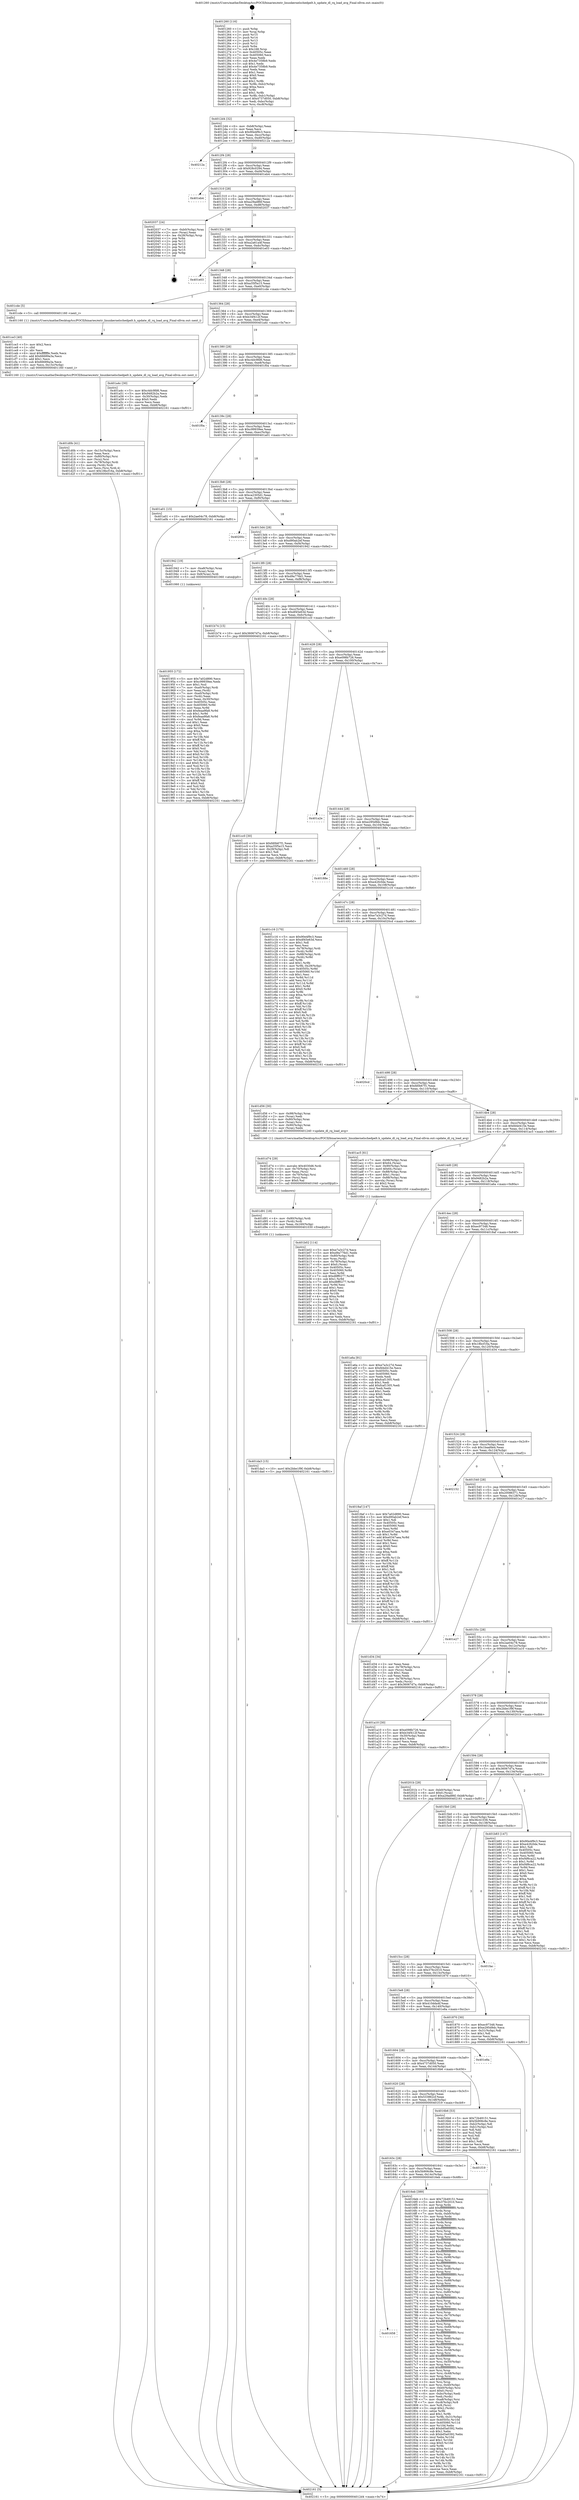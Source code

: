 digraph "0x401260" {
  label = "0x401260 (/mnt/c/Users/mathe/Desktop/tcc/POCII/binaries/extr_linuxkernelschedpelt.h_update_dl_rq_load_avg_Final-ollvm.out::main(0))"
  labelloc = "t"
  node[shape=record]

  Entry [label="",width=0.3,height=0.3,shape=circle,fillcolor=black,style=filled]
  "0x4012d4" [label="{
     0x4012d4 [32]\l
     | [instrs]\l
     &nbsp;&nbsp;0x4012d4 \<+6\>: mov -0xb8(%rbp),%eax\l
     &nbsp;&nbsp;0x4012da \<+2\>: mov %eax,%ecx\l
     &nbsp;&nbsp;0x4012dc \<+6\>: sub $0x90e4f9c3,%ecx\l
     &nbsp;&nbsp;0x4012e2 \<+6\>: mov %eax,-0xcc(%rbp)\l
     &nbsp;&nbsp;0x4012e8 \<+6\>: mov %ecx,-0xd0(%rbp)\l
     &nbsp;&nbsp;0x4012ee \<+6\>: je 000000000040212a \<main+0xeca\>\l
  }"]
  "0x40212a" [label="{
     0x40212a\l
  }", style=dashed]
  "0x4012f4" [label="{
     0x4012f4 [28]\l
     | [instrs]\l
     &nbsp;&nbsp;0x4012f4 \<+5\>: jmp 00000000004012f9 \<main+0x99\>\l
     &nbsp;&nbsp;0x4012f9 \<+6\>: mov -0xcc(%rbp),%eax\l
     &nbsp;&nbsp;0x4012ff \<+5\>: sub $0x928c0294,%eax\l
     &nbsp;&nbsp;0x401304 \<+6\>: mov %eax,-0xd4(%rbp)\l
     &nbsp;&nbsp;0x40130a \<+6\>: je 0000000000401eb4 \<main+0xc54\>\l
  }"]
  Exit [label="",width=0.3,height=0.3,shape=circle,fillcolor=black,style=filled,peripheries=2]
  "0x401eb4" [label="{
     0x401eb4\l
  }", style=dashed]
  "0x401310" [label="{
     0x401310 [28]\l
     | [instrs]\l
     &nbsp;&nbsp;0x401310 \<+5\>: jmp 0000000000401315 \<main+0xb5\>\l
     &nbsp;&nbsp;0x401315 \<+6\>: mov -0xcc(%rbp),%eax\l
     &nbsp;&nbsp;0x40131b \<+5\>: sub $0xa29ad86f,%eax\l
     &nbsp;&nbsp;0x401320 \<+6\>: mov %eax,-0xd8(%rbp)\l
     &nbsp;&nbsp;0x401326 \<+6\>: je 0000000000402037 \<main+0xdd7\>\l
  }"]
  "0x401da3" [label="{
     0x401da3 [15]\l
     | [instrs]\l
     &nbsp;&nbsp;0x401da3 \<+10\>: movl $0x2bbe1f9f,-0xb8(%rbp)\l
     &nbsp;&nbsp;0x401dad \<+5\>: jmp 0000000000402161 \<main+0xf01\>\l
  }"]
  "0x402037" [label="{
     0x402037 [24]\l
     | [instrs]\l
     &nbsp;&nbsp;0x402037 \<+7\>: mov -0xb0(%rbp),%rax\l
     &nbsp;&nbsp;0x40203e \<+2\>: mov (%rax),%eax\l
     &nbsp;&nbsp;0x402040 \<+4\>: lea -0x28(%rbp),%rsp\l
     &nbsp;&nbsp;0x402044 \<+1\>: pop %rbx\l
     &nbsp;&nbsp;0x402045 \<+2\>: pop %r12\l
     &nbsp;&nbsp;0x402047 \<+2\>: pop %r13\l
     &nbsp;&nbsp;0x402049 \<+2\>: pop %r14\l
     &nbsp;&nbsp;0x40204b \<+2\>: pop %r15\l
     &nbsp;&nbsp;0x40204d \<+1\>: pop %rbp\l
     &nbsp;&nbsp;0x40204e \<+1\>: ret\l
  }"]
  "0x40132c" [label="{
     0x40132c [28]\l
     | [instrs]\l
     &nbsp;&nbsp;0x40132c \<+5\>: jmp 0000000000401331 \<main+0xd1\>\l
     &nbsp;&nbsp;0x401331 \<+6\>: mov -0xcc(%rbp),%eax\l
     &nbsp;&nbsp;0x401337 \<+5\>: sub $0xa2a61a4f,%eax\l
     &nbsp;&nbsp;0x40133c \<+6\>: mov %eax,-0xdc(%rbp)\l
     &nbsp;&nbsp;0x401342 \<+6\>: je 0000000000401e03 \<main+0xba3\>\l
  }"]
  "0x401d91" [label="{
     0x401d91 [18]\l
     | [instrs]\l
     &nbsp;&nbsp;0x401d91 \<+4\>: mov -0x80(%rbp),%rdi\l
     &nbsp;&nbsp;0x401d95 \<+3\>: mov (%rdi),%rdi\l
     &nbsp;&nbsp;0x401d98 \<+6\>: mov %eax,-0x160(%rbp)\l
     &nbsp;&nbsp;0x401d9e \<+5\>: call 0000000000401030 \<free@plt\>\l
     | [calls]\l
     &nbsp;&nbsp;0x401030 \{1\} (unknown)\l
  }"]
  "0x401e03" [label="{
     0x401e03\l
  }", style=dashed]
  "0x401348" [label="{
     0x401348 [28]\l
     | [instrs]\l
     &nbsp;&nbsp;0x401348 \<+5\>: jmp 000000000040134d \<main+0xed\>\l
     &nbsp;&nbsp;0x40134d \<+6\>: mov -0xcc(%rbp),%eax\l
     &nbsp;&nbsp;0x401353 \<+5\>: sub $0xa35f5a15,%eax\l
     &nbsp;&nbsp;0x401358 \<+6\>: mov %eax,-0xe0(%rbp)\l
     &nbsp;&nbsp;0x40135e \<+6\>: je 0000000000401cde \<main+0xa7e\>\l
  }"]
  "0x401d74" [label="{
     0x401d74 [29]\l
     | [instrs]\l
     &nbsp;&nbsp;0x401d74 \<+10\>: movabs $0x4030d6,%rdi\l
     &nbsp;&nbsp;0x401d7e \<+4\>: mov -0x70(%rbp),%rsi\l
     &nbsp;&nbsp;0x401d82 \<+2\>: mov %eax,(%rsi)\l
     &nbsp;&nbsp;0x401d84 \<+4\>: mov -0x70(%rbp),%rsi\l
     &nbsp;&nbsp;0x401d88 \<+2\>: mov (%rsi),%esi\l
     &nbsp;&nbsp;0x401d8a \<+2\>: mov $0x0,%al\l
     &nbsp;&nbsp;0x401d8c \<+5\>: call 0000000000401040 \<printf@plt\>\l
     | [calls]\l
     &nbsp;&nbsp;0x401040 \{1\} (unknown)\l
  }"]
  "0x401cde" [label="{
     0x401cde [5]\l
     | [instrs]\l
     &nbsp;&nbsp;0x401cde \<+5\>: call 0000000000401160 \<next_i\>\l
     | [calls]\l
     &nbsp;&nbsp;0x401160 \{1\} (/mnt/c/Users/mathe/Desktop/tcc/POCII/binaries/extr_linuxkernelschedpelt.h_update_dl_rq_load_avg_Final-ollvm.out::next_i)\l
  }"]
  "0x401364" [label="{
     0x401364 [28]\l
     | [instrs]\l
     &nbsp;&nbsp;0x401364 \<+5\>: jmp 0000000000401369 \<main+0x109\>\l
     &nbsp;&nbsp;0x401369 \<+6\>: mov -0xcc(%rbp),%eax\l
     &nbsp;&nbsp;0x40136f \<+5\>: sub $0xb34f412f,%eax\l
     &nbsp;&nbsp;0x401374 \<+6\>: mov %eax,-0xe4(%rbp)\l
     &nbsp;&nbsp;0x40137a \<+6\>: je 0000000000401a4c \<main+0x7ec\>\l
  }"]
  "0x401d0b" [label="{
     0x401d0b [41]\l
     | [instrs]\l
     &nbsp;&nbsp;0x401d0b \<+6\>: mov -0x15c(%rbp),%ecx\l
     &nbsp;&nbsp;0x401d11 \<+3\>: imul %eax,%ecx\l
     &nbsp;&nbsp;0x401d14 \<+4\>: mov -0x80(%rbp),%rsi\l
     &nbsp;&nbsp;0x401d18 \<+3\>: mov (%rsi),%rsi\l
     &nbsp;&nbsp;0x401d1b \<+4\>: mov -0x78(%rbp),%rdi\l
     &nbsp;&nbsp;0x401d1f \<+3\>: movslq (%rdi),%rdi\l
     &nbsp;&nbsp;0x401d22 \<+3\>: mov %ecx,(%rsi,%rdi,4)\l
     &nbsp;&nbsp;0x401d25 \<+10\>: movl $0x18bcf16a,-0xb8(%rbp)\l
     &nbsp;&nbsp;0x401d2f \<+5\>: jmp 0000000000402161 \<main+0xf01\>\l
  }"]
  "0x401a4c" [label="{
     0x401a4c [30]\l
     | [instrs]\l
     &nbsp;&nbsp;0x401a4c \<+5\>: mov $0xc4dc9fd6,%eax\l
     &nbsp;&nbsp;0x401a51 \<+5\>: mov $0x9482b2a,%ecx\l
     &nbsp;&nbsp;0x401a56 \<+3\>: mov -0x30(%rbp),%edx\l
     &nbsp;&nbsp;0x401a59 \<+3\>: cmp $0x0,%edx\l
     &nbsp;&nbsp;0x401a5c \<+3\>: cmove %ecx,%eax\l
     &nbsp;&nbsp;0x401a5f \<+6\>: mov %eax,-0xb8(%rbp)\l
     &nbsp;&nbsp;0x401a65 \<+5\>: jmp 0000000000402161 \<main+0xf01\>\l
  }"]
  "0x401380" [label="{
     0x401380 [28]\l
     | [instrs]\l
     &nbsp;&nbsp;0x401380 \<+5\>: jmp 0000000000401385 \<main+0x125\>\l
     &nbsp;&nbsp;0x401385 \<+6\>: mov -0xcc(%rbp),%eax\l
     &nbsp;&nbsp;0x40138b \<+5\>: sub $0xc4dc9fd6,%eax\l
     &nbsp;&nbsp;0x401390 \<+6\>: mov %eax,-0xe8(%rbp)\l
     &nbsp;&nbsp;0x401396 \<+6\>: je 0000000000401f0a \<main+0xcaa\>\l
  }"]
  "0x401ce3" [label="{
     0x401ce3 [40]\l
     | [instrs]\l
     &nbsp;&nbsp;0x401ce3 \<+5\>: mov $0x2,%ecx\l
     &nbsp;&nbsp;0x401ce8 \<+1\>: cltd\l
     &nbsp;&nbsp;0x401ce9 \<+2\>: idiv %ecx\l
     &nbsp;&nbsp;0x401ceb \<+6\>: imul $0xfffffffe,%edx,%ecx\l
     &nbsp;&nbsp;0x401cf1 \<+6\>: add $0x66689a3a,%ecx\l
     &nbsp;&nbsp;0x401cf7 \<+3\>: add $0x1,%ecx\l
     &nbsp;&nbsp;0x401cfa \<+6\>: sub $0x66689a3a,%ecx\l
     &nbsp;&nbsp;0x401d00 \<+6\>: mov %ecx,-0x15c(%rbp)\l
     &nbsp;&nbsp;0x401d06 \<+5\>: call 0000000000401160 \<next_i\>\l
     | [calls]\l
     &nbsp;&nbsp;0x401160 \{1\} (/mnt/c/Users/mathe/Desktop/tcc/POCII/binaries/extr_linuxkernelschedpelt.h_update_dl_rq_load_avg_Final-ollvm.out::next_i)\l
  }"]
  "0x401f0a" [label="{
     0x401f0a\l
  }", style=dashed]
  "0x40139c" [label="{
     0x40139c [28]\l
     | [instrs]\l
     &nbsp;&nbsp;0x40139c \<+5\>: jmp 00000000004013a1 \<main+0x141\>\l
     &nbsp;&nbsp;0x4013a1 \<+6\>: mov -0xcc(%rbp),%eax\l
     &nbsp;&nbsp;0x4013a7 \<+5\>: sub $0xc99939ee,%eax\l
     &nbsp;&nbsp;0x4013ac \<+6\>: mov %eax,-0xec(%rbp)\l
     &nbsp;&nbsp;0x4013b2 \<+6\>: je 0000000000401a01 \<main+0x7a1\>\l
  }"]
  "0x401b02" [label="{
     0x401b02 [114]\l
     | [instrs]\l
     &nbsp;&nbsp;0x401b02 \<+5\>: mov $0xe7a3c27d,%ecx\l
     &nbsp;&nbsp;0x401b07 \<+5\>: mov $0xd9a776d1,%edx\l
     &nbsp;&nbsp;0x401b0c \<+4\>: mov -0x80(%rbp),%rdi\l
     &nbsp;&nbsp;0x401b10 \<+3\>: mov %rax,(%rdi)\l
     &nbsp;&nbsp;0x401b13 \<+4\>: mov -0x78(%rbp),%rax\l
     &nbsp;&nbsp;0x401b17 \<+6\>: movl $0x0,(%rax)\l
     &nbsp;&nbsp;0x401b1d \<+7\>: mov 0x40505c,%esi\l
     &nbsp;&nbsp;0x401b24 \<+8\>: mov 0x405060,%r8d\l
     &nbsp;&nbsp;0x401b2c \<+3\>: mov %esi,%r9d\l
     &nbsp;&nbsp;0x401b2f \<+7\>: sub $0xd8ff0277,%r9d\l
     &nbsp;&nbsp;0x401b36 \<+4\>: sub $0x1,%r9d\l
     &nbsp;&nbsp;0x401b3a \<+7\>: add $0xd8ff0277,%r9d\l
     &nbsp;&nbsp;0x401b41 \<+4\>: imul %r9d,%esi\l
     &nbsp;&nbsp;0x401b45 \<+3\>: and $0x1,%esi\l
     &nbsp;&nbsp;0x401b48 \<+3\>: cmp $0x0,%esi\l
     &nbsp;&nbsp;0x401b4b \<+4\>: sete %r10b\l
     &nbsp;&nbsp;0x401b4f \<+4\>: cmp $0xa,%r8d\l
     &nbsp;&nbsp;0x401b53 \<+4\>: setl %r11b\l
     &nbsp;&nbsp;0x401b57 \<+3\>: mov %r10b,%bl\l
     &nbsp;&nbsp;0x401b5a \<+3\>: and %r11b,%bl\l
     &nbsp;&nbsp;0x401b5d \<+3\>: xor %r11b,%r10b\l
     &nbsp;&nbsp;0x401b60 \<+3\>: or %r10b,%bl\l
     &nbsp;&nbsp;0x401b63 \<+3\>: test $0x1,%bl\l
     &nbsp;&nbsp;0x401b66 \<+3\>: cmovne %edx,%ecx\l
     &nbsp;&nbsp;0x401b69 \<+6\>: mov %ecx,-0xb8(%rbp)\l
     &nbsp;&nbsp;0x401b6f \<+5\>: jmp 0000000000402161 \<main+0xf01\>\l
  }"]
  "0x401a01" [label="{
     0x401a01 [15]\l
     | [instrs]\l
     &nbsp;&nbsp;0x401a01 \<+10\>: movl $0x2ae04c78,-0xb8(%rbp)\l
     &nbsp;&nbsp;0x401a0b \<+5\>: jmp 0000000000402161 \<main+0xf01\>\l
  }"]
  "0x4013b8" [label="{
     0x4013b8 [28]\l
     | [instrs]\l
     &nbsp;&nbsp;0x4013b8 \<+5\>: jmp 00000000004013bd \<main+0x15d\>\l
     &nbsp;&nbsp;0x4013bd \<+6\>: mov -0xcc(%rbp),%eax\l
     &nbsp;&nbsp;0x4013c3 \<+5\>: sub $0xca2305d1,%eax\l
     &nbsp;&nbsp;0x4013c8 \<+6\>: mov %eax,-0xf0(%rbp)\l
     &nbsp;&nbsp;0x4013ce \<+6\>: je 000000000040200c \<main+0xdac\>\l
  }"]
  "0x401955" [label="{
     0x401955 [172]\l
     | [instrs]\l
     &nbsp;&nbsp;0x401955 \<+5\>: mov $0x7a02d890,%ecx\l
     &nbsp;&nbsp;0x40195a \<+5\>: mov $0xc99939ee,%edx\l
     &nbsp;&nbsp;0x40195f \<+3\>: mov $0x1,%sil\l
     &nbsp;&nbsp;0x401962 \<+7\>: mov -0xa0(%rbp),%rdi\l
     &nbsp;&nbsp;0x401969 \<+2\>: mov %eax,(%rdi)\l
     &nbsp;&nbsp;0x40196b \<+7\>: mov -0xa0(%rbp),%rdi\l
     &nbsp;&nbsp;0x401972 \<+2\>: mov (%rdi),%eax\l
     &nbsp;&nbsp;0x401974 \<+3\>: mov %eax,-0x30(%rbp)\l
     &nbsp;&nbsp;0x401977 \<+7\>: mov 0x40505c,%eax\l
     &nbsp;&nbsp;0x40197e \<+8\>: mov 0x405060,%r8d\l
     &nbsp;&nbsp;0x401986 \<+3\>: mov %eax,%r9d\l
     &nbsp;&nbsp;0x401989 \<+7\>: add $0xfeaa9fa8,%r9d\l
     &nbsp;&nbsp;0x401990 \<+4\>: sub $0x1,%r9d\l
     &nbsp;&nbsp;0x401994 \<+7\>: sub $0xfeaa9fa8,%r9d\l
     &nbsp;&nbsp;0x40199b \<+4\>: imul %r9d,%eax\l
     &nbsp;&nbsp;0x40199f \<+3\>: and $0x1,%eax\l
     &nbsp;&nbsp;0x4019a2 \<+3\>: cmp $0x0,%eax\l
     &nbsp;&nbsp;0x4019a5 \<+4\>: sete %r10b\l
     &nbsp;&nbsp;0x4019a9 \<+4\>: cmp $0xa,%r8d\l
     &nbsp;&nbsp;0x4019ad \<+4\>: setl %r11b\l
     &nbsp;&nbsp;0x4019b1 \<+3\>: mov %r10b,%bl\l
     &nbsp;&nbsp;0x4019b4 \<+3\>: xor $0xff,%bl\l
     &nbsp;&nbsp;0x4019b7 \<+3\>: mov %r11b,%r14b\l
     &nbsp;&nbsp;0x4019ba \<+4\>: xor $0xff,%r14b\l
     &nbsp;&nbsp;0x4019be \<+4\>: xor $0x0,%sil\l
     &nbsp;&nbsp;0x4019c2 \<+3\>: mov %bl,%r15b\l
     &nbsp;&nbsp;0x4019c5 \<+4\>: and $0x0,%r15b\l
     &nbsp;&nbsp;0x4019c9 \<+3\>: and %sil,%r10b\l
     &nbsp;&nbsp;0x4019cc \<+3\>: mov %r14b,%r12b\l
     &nbsp;&nbsp;0x4019cf \<+4\>: and $0x0,%r12b\l
     &nbsp;&nbsp;0x4019d3 \<+3\>: and %sil,%r11b\l
     &nbsp;&nbsp;0x4019d6 \<+3\>: or %r10b,%r15b\l
     &nbsp;&nbsp;0x4019d9 \<+3\>: or %r11b,%r12b\l
     &nbsp;&nbsp;0x4019dc \<+3\>: xor %r12b,%r15b\l
     &nbsp;&nbsp;0x4019df \<+3\>: or %r14b,%bl\l
     &nbsp;&nbsp;0x4019e2 \<+3\>: xor $0xff,%bl\l
     &nbsp;&nbsp;0x4019e5 \<+4\>: or $0x0,%sil\l
     &nbsp;&nbsp;0x4019e9 \<+3\>: and %sil,%bl\l
     &nbsp;&nbsp;0x4019ec \<+3\>: or %bl,%r15b\l
     &nbsp;&nbsp;0x4019ef \<+4\>: test $0x1,%r15b\l
     &nbsp;&nbsp;0x4019f3 \<+3\>: cmovne %edx,%ecx\l
     &nbsp;&nbsp;0x4019f6 \<+6\>: mov %ecx,-0xb8(%rbp)\l
     &nbsp;&nbsp;0x4019fc \<+5\>: jmp 0000000000402161 \<main+0xf01\>\l
  }"]
  "0x40200c" [label="{
     0x40200c\l
  }", style=dashed]
  "0x4013d4" [label="{
     0x4013d4 [28]\l
     | [instrs]\l
     &nbsp;&nbsp;0x4013d4 \<+5\>: jmp 00000000004013d9 \<main+0x179\>\l
     &nbsp;&nbsp;0x4013d9 \<+6\>: mov -0xcc(%rbp),%eax\l
     &nbsp;&nbsp;0x4013df \<+5\>: sub $0xd90ab2ef,%eax\l
     &nbsp;&nbsp;0x4013e4 \<+6\>: mov %eax,-0xf4(%rbp)\l
     &nbsp;&nbsp;0x4013ea \<+6\>: je 0000000000401942 \<main+0x6e2\>\l
  }"]
  "0x401658" [label="{
     0x401658\l
  }", style=dashed]
  "0x401942" [label="{
     0x401942 [19]\l
     | [instrs]\l
     &nbsp;&nbsp;0x401942 \<+7\>: mov -0xa8(%rbp),%rax\l
     &nbsp;&nbsp;0x401949 \<+3\>: mov (%rax),%rax\l
     &nbsp;&nbsp;0x40194c \<+4\>: mov 0x8(%rax),%rdi\l
     &nbsp;&nbsp;0x401950 \<+5\>: call 0000000000401060 \<atoi@plt\>\l
     | [calls]\l
     &nbsp;&nbsp;0x401060 \{1\} (unknown)\l
  }"]
  "0x4013f0" [label="{
     0x4013f0 [28]\l
     | [instrs]\l
     &nbsp;&nbsp;0x4013f0 \<+5\>: jmp 00000000004013f5 \<main+0x195\>\l
     &nbsp;&nbsp;0x4013f5 \<+6\>: mov -0xcc(%rbp),%eax\l
     &nbsp;&nbsp;0x4013fb \<+5\>: sub $0xd9a776d1,%eax\l
     &nbsp;&nbsp;0x401400 \<+6\>: mov %eax,-0xf8(%rbp)\l
     &nbsp;&nbsp;0x401406 \<+6\>: je 0000000000401b74 \<main+0x914\>\l
  }"]
  "0x4016eb" [label="{
     0x4016eb [389]\l
     | [instrs]\l
     &nbsp;&nbsp;0x4016eb \<+5\>: mov $0x72b49151,%eax\l
     &nbsp;&nbsp;0x4016f0 \<+5\>: mov $0x376c2010,%ecx\l
     &nbsp;&nbsp;0x4016f5 \<+3\>: mov %rsp,%rdx\l
     &nbsp;&nbsp;0x4016f8 \<+4\>: add $0xfffffffffffffff0,%rdx\l
     &nbsp;&nbsp;0x4016fc \<+3\>: mov %rdx,%rsp\l
     &nbsp;&nbsp;0x4016ff \<+7\>: mov %rdx,-0xb0(%rbp)\l
     &nbsp;&nbsp;0x401706 \<+3\>: mov %rsp,%rdx\l
     &nbsp;&nbsp;0x401709 \<+4\>: add $0xfffffffffffffff0,%rdx\l
     &nbsp;&nbsp;0x40170d \<+3\>: mov %rdx,%rsp\l
     &nbsp;&nbsp;0x401710 \<+3\>: mov %rsp,%rsi\l
     &nbsp;&nbsp;0x401713 \<+4\>: add $0xfffffffffffffff0,%rsi\l
     &nbsp;&nbsp;0x401717 \<+3\>: mov %rsi,%rsp\l
     &nbsp;&nbsp;0x40171a \<+7\>: mov %rsi,-0xa8(%rbp)\l
     &nbsp;&nbsp;0x401721 \<+3\>: mov %rsp,%rsi\l
     &nbsp;&nbsp;0x401724 \<+4\>: add $0xfffffffffffffff0,%rsi\l
     &nbsp;&nbsp;0x401728 \<+3\>: mov %rsi,%rsp\l
     &nbsp;&nbsp;0x40172b \<+7\>: mov %rsi,-0xa0(%rbp)\l
     &nbsp;&nbsp;0x401732 \<+3\>: mov %rsp,%rsi\l
     &nbsp;&nbsp;0x401735 \<+4\>: add $0xfffffffffffffff0,%rsi\l
     &nbsp;&nbsp;0x401739 \<+3\>: mov %rsi,%rsp\l
     &nbsp;&nbsp;0x40173c \<+7\>: mov %rsi,-0x98(%rbp)\l
     &nbsp;&nbsp;0x401743 \<+3\>: mov %rsp,%rsi\l
     &nbsp;&nbsp;0x401746 \<+4\>: add $0xfffffffffffffff0,%rsi\l
     &nbsp;&nbsp;0x40174a \<+3\>: mov %rsi,%rsp\l
     &nbsp;&nbsp;0x40174d \<+7\>: mov %rsi,-0x90(%rbp)\l
     &nbsp;&nbsp;0x401754 \<+3\>: mov %rsp,%rsi\l
     &nbsp;&nbsp;0x401757 \<+4\>: add $0xfffffffffffffff0,%rsi\l
     &nbsp;&nbsp;0x40175b \<+3\>: mov %rsi,%rsp\l
     &nbsp;&nbsp;0x40175e \<+7\>: mov %rsi,-0x88(%rbp)\l
     &nbsp;&nbsp;0x401765 \<+3\>: mov %rsp,%rsi\l
     &nbsp;&nbsp;0x401768 \<+4\>: add $0xfffffffffffffff0,%rsi\l
     &nbsp;&nbsp;0x40176c \<+3\>: mov %rsi,%rsp\l
     &nbsp;&nbsp;0x40176f \<+4\>: mov %rsi,-0x80(%rbp)\l
     &nbsp;&nbsp;0x401773 \<+3\>: mov %rsp,%rsi\l
     &nbsp;&nbsp;0x401776 \<+4\>: add $0xfffffffffffffff0,%rsi\l
     &nbsp;&nbsp;0x40177a \<+3\>: mov %rsi,%rsp\l
     &nbsp;&nbsp;0x40177d \<+4\>: mov %rsi,-0x78(%rbp)\l
     &nbsp;&nbsp;0x401781 \<+3\>: mov %rsp,%rsi\l
     &nbsp;&nbsp;0x401784 \<+4\>: add $0xfffffffffffffff0,%rsi\l
     &nbsp;&nbsp;0x401788 \<+3\>: mov %rsi,%rsp\l
     &nbsp;&nbsp;0x40178b \<+4\>: mov %rsi,-0x70(%rbp)\l
     &nbsp;&nbsp;0x40178f \<+3\>: mov %rsp,%rsi\l
     &nbsp;&nbsp;0x401792 \<+4\>: add $0xfffffffffffffff0,%rsi\l
     &nbsp;&nbsp;0x401796 \<+3\>: mov %rsi,%rsp\l
     &nbsp;&nbsp;0x401799 \<+4\>: mov %rsi,-0x68(%rbp)\l
     &nbsp;&nbsp;0x40179d \<+3\>: mov %rsp,%rsi\l
     &nbsp;&nbsp;0x4017a0 \<+4\>: add $0xfffffffffffffff0,%rsi\l
     &nbsp;&nbsp;0x4017a4 \<+3\>: mov %rsi,%rsp\l
     &nbsp;&nbsp;0x4017a7 \<+4\>: mov %rsi,-0x60(%rbp)\l
     &nbsp;&nbsp;0x4017ab \<+3\>: mov %rsp,%rsi\l
     &nbsp;&nbsp;0x4017ae \<+4\>: add $0xfffffffffffffff0,%rsi\l
     &nbsp;&nbsp;0x4017b2 \<+3\>: mov %rsi,%rsp\l
     &nbsp;&nbsp;0x4017b5 \<+4\>: mov %rsi,-0x58(%rbp)\l
     &nbsp;&nbsp;0x4017b9 \<+3\>: mov %rsp,%rsi\l
     &nbsp;&nbsp;0x4017bc \<+4\>: add $0xfffffffffffffff0,%rsi\l
     &nbsp;&nbsp;0x4017c0 \<+3\>: mov %rsi,%rsp\l
     &nbsp;&nbsp;0x4017c3 \<+4\>: mov %rsi,-0x50(%rbp)\l
     &nbsp;&nbsp;0x4017c7 \<+3\>: mov %rsp,%rsi\l
     &nbsp;&nbsp;0x4017ca \<+4\>: add $0xfffffffffffffff0,%rsi\l
     &nbsp;&nbsp;0x4017ce \<+3\>: mov %rsi,%rsp\l
     &nbsp;&nbsp;0x4017d1 \<+4\>: mov %rsi,-0x48(%rbp)\l
     &nbsp;&nbsp;0x4017d5 \<+3\>: mov %rsp,%rsi\l
     &nbsp;&nbsp;0x4017d8 \<+4\>: add $0xfffffffffffffff0,%rsi\l
     &nbsp;&nbsp;0x4017dc \<+3\>: mov %rsi,%rsp\l
     &nbsp;&nbsp;0x4017df \<+4\>: mov %rsi,-0x40(%rbp)\l
     &nbsp;&nbsp;0x4017e3 \<+7\>: mov -0xb0(%rbp),%rsi\l
     &nbsp;&nbsp;0x4017ea \<+6\>: movl $0x0,(%rsi)\l
     &nbsp;&nbsp;0x4017f0 \<+6\>: mov -0xbc(%rbp),%edi\l
     &nbsp;&nbsp;0x4017f6 \<+2\>: mov %edi,(%rdx)\l
     &nbsp;&nbsp;0x4017f8 \<+7\>: mov -0xa8(%rbp),%rsi\l
     &nbsp;&nbsp;0x4017ff \<+7\>: mov -0xc8(%rbp),%r8\l
     &nbsp;&nbsp;0x401806 \<+3\>: mov %r8,(%rsi)\l
     &nbsp;&nbsp;0x401809 \<+3\>: cmpl $0x2,(%rdx)\l
     &nbsp;&nbsp;0x40180c \<+4\>: setne %r9b\l
     &nbsp;&nbsp;0x401810 \<+4\>: and $0x1,%r9b\l
     &nbsp;&nbsp;0x401814 \<+4\>: mov %r9b,-0x31(%rbp)\l
     &nbsp;&nbsp;0x401818 \<+8\>: mov 0x40505c,%r10d\l
     &nbsp;&nbsp;0x401820 \<+8\>: mov 0x405060,%r11d\l
     &nbsp;&nbsp;0x401828 \<+3\>: mov %r10d,%ebx\l
     &nbsp;&nbsp;0x40182b \<+6\>: add $0xbd5a0392,%ebx\l
     &nbsp;&nbsp;0x401831 \<+3\>: sub $0x1,%ebx\l
     &nbsp;&nbsp;0x401834 \<+6\>: sub $0xbd5a0392,%ebx\l
     &nbsp;&nbsp;0x40183a \<+4\>: imul %ebx,%r10d\l
     &nbsp;&nbsp;0x40183e \<+4\>: and $0x1,%r10d\l
     &nbsp;&nbsp;0x401842 \<+4\>: cmp $0x0,%r10d\l
     &nbsp;&nbsp;0x401846 \<+4\>: sete %r9b\l
     &nbsp;&nbsp;0x40184a \<+4\>: cmp $0xa,%r11d\l
     &nbsp;&nbsp;0x40184e \<+4\>: setl %r14b\l
     &nbsp;&nbsp;0x401852 \<+3\>: mov %r9b,%r15b\l
     &nbsp;&nbsp;0x401855 \<+3\>: and %r14b,%r15b\l
     &nbsp;&nbsp;0x401858 \<+3\>: xor %r14b,%r9b\l
     &nbsp;&nbsp;0x40185b \<+3\>: or %r9b,%r15b\l
     &nbsp;&nbsp;0x40185e \<+4\>: test $0x1,%r15b\l
     &nbsp;&nbsp;0x401862 \<+3\>: cmovne %ecx,%eax\l
     &nbsp;&nbsp;0x401865 \<+6\>: mov %eax,-0xb8(%rbp)\l
     &nbsp;&nbsp;0x40186b \<+5\>: jmp 0000000000402161 \<main+0xf01\>\l
  }"]
  "0x401b74" [label="{
     0x401b74 [15]\l
     | [instrs]\l
     &nbsp;&nbsp;0x401b74 \<+10\>: movl $0x36067d7a,-0xb8(%rbp)\l
     &nbsp;&nbsp;0x401b7e \<+5\>: jmp 0000000000402161 \<main+0xf01\>\l
  }"]
  "0x40140c" [label="{
     0x40140c [28]\l
     | [instrs]\l
     &nbsp;&nbsp;0x40140c \<+5\>: jmp 0000000000401411 \<main+0x1b1\>\l
     &nbsp;&nbsp;0x401411 \<+6\>: mov -0xcc(%rbp),%eax\l
     &nbsp;&nbsp;0x401417 \<+5\>: sub $0xdf45e63d,%eax\l
     &nbsp;&nbsp;0x40141c \<+6\>: mov %eax,-0xfc(%rbp)\l
     &nbsp;&nbsp;0x401422 \<+6\>: je 0000000000401cc0 \<main+0xa60\>\l
  }"]
  "0x40163c" [label="{
     0x40163c [28]\l
     | [instrs]\l
     &nbsp;&nbsp;0x40163c \<+5\>: jmp 0000000000401641 \<main+0x3e1\>\l
     &nbsp;&nbsp;0x401641 \<+6\>: mov -0xcc(%rbp),%eax\l
     &nbsp;&nbsp;0x401647 \<+5\>: sub $0x5b906c8e,%eax\l
     &nbsp;&nbsp;0x40164c \<+6\>: mov %eax,-0x14c(%rbp)\l
     &nbsp;&nbsp;0x401652 \<+6\>: je 00000000004016eb \<main+0x48b\>\l
  }"]
  "0x401cc0" [label="{
     0x401cc0 [30]\l
     | [instrs]\l
     &nbsp;&nbsp;0x401cc0 \<+5\>: mov $0xfd0b67f1,%eax\l
     &nbsp;&nbsp;0x401cc5 \<+5\>: mov $0xa35f5a15,%ecx\l
     &nbsp;&nbsp;0x401cca \<+3\>: mov -0x29(%rbp),%dl\l
     &nbsp;&nbsp;0x401ccd \<+3\>: test $0x1,%dl\l
     &nbsp;&nbsp;0x401cd0 \<+3\>: cmovne %ecx,%eax\l
     &nbsp;&nbsp;0x401cd3 \<+6\>: mov %eax,-0xb8(%rbp)\l
     &nbsp;&nbsp;0x401cd9 \<+5\>: jmp 0000000000402161 \<main+0xf01\>\l
  }"]
  "0x401428" [label="{
     0x401428 [28]\l
     | [instrs]\l
     &nbsp;&nbsp;0x401428 \<+5\>: jmp 000000000040142d \<main+0x1cd\>\l
     &nbsp;&nbsp;0x40142d \<+6\>: mov -0xcc(%rbp),%eax\l
     &nbsp;&nbsp;0x401433 \<+5\>: sub $0xe098b726,%eax\l
     &nbsp;&nbsp;0x401438 \<+6\>: mov %eax,-0x100(%rbp)\l
     &nbsp;&nbsp;0x40143e \<+6\>: je 0000000000401a2e \<main+0x7ce\>\l
  }"]
  "0x401f19" [label="{
     0x401f19\l
  }", style=dashed]
  "0x401a2e" [label="{
     0x401a2e\l
  }", style=dashed]
  "0x401444" [label="{
     0x401444 [28]\l
     | [instrs]\l
     &nbsp;&nbsp;0x401444 \<+5\>: jmp 0000000000401449 \<main+0x1e9\>\l
     &nbsp;&nbsp;0x401449 \<+6\>: mov -0xcc(%rbp),%eax\l
     &nbsp;&nbsp;0x40144f \<+5\>: sub $0xe295d9dc,%eax\l
     &nbsp;&nbsp;0x401454 \<+6\>: mov %eax,-0x104(%rbp)\l
     &nbsp;&nbsp;0x40145a \<+6\>: je 000000000040188e \<main+0x62e\>\l
  }"]
  "0x401260" [label="{
     0x401260 [116]\l
     | [instrs]\l
     &nbsp;&nbsp;0x401260 \<+1\>: push %rbp\l
     &nbsp;&nbsp;0x401261 \<+3\>: mov %rsp,%rbp\l
     &nbsp;&nbsp;0x401264 \<+2\>: push %r15\l
     &nbsp;&nbsp;0x401266 \<+2\>: push %r14\l
     &nbsp;&nbsp;0x401268 \<+2\>: push %r13\l
     &nbsp;&nbsp;0x40126a \<+2\>: push %r12\l
     &nbsp;&nbsp;0x40126c \<+1\>: push %rbx\l
     &nbsp;&nbsp;0x40126d \<+7\>: sub $0x168,%rsp\l
     &nbsp;&nbsp;0x401274 \<+7\>: mov 0x40505c,%eax\l
     &nbsp;&nbsp;0x40127b \<+7\>: mov 0x405060,%ecx\l
     &nbsp;&nbsp;0x401282 \<+2\>: mov %eax,%edx\l
     &nbsp;&nbsp;0x401284 \<+6\>: sub $0x4e7358b9,%edx\l
     &nbsp;&nbsp;0x40128a \<+3\>: sub $0x1,%edx\l
     &nbsp;&nbsp;0x40128d \<+6\>: add $0x4e7358b9,%edx\l
     &nbsp;&nbsp;0x401293 \<+3\>: imul %edx,%eax\l
     &nbsp;&nbsp;0x401296 \<+3\>: and $0x1,%eax\l
     &nbsp;&nbsp;0x401299 \<+3\>: cmp $0x0,%eax\l
     &nbsp;&nbsp;0x40129c \<+4\>: sete %r8b\l
     &nbsp;&nbsp;0x4012a0 \<+4\>: and $0x1,%r8b\l
     &nbsp;&nbsp;0x4012a4 \<+7\>: mov %r8b,-0xb2(%rbp)\l
     &nbsp;&nbsp;0x4012ab \<+3\>: cmp $0xa,%ecx\l
     &nbsp;&nbsp;0x4012ae \<+4\>: setl %r8b\l
     &nbsp;&nbsp;0x4012b2 \<+4\>: and $0x1,%r8b\l
     &nbsp;&nbsp;0x4012b6 \<+7\>: mov %r8b,-0xb1(%rbp)\l
     &nbsp;&nbsp;0x4012bd \<+10\>: movl $0x4737d050,-0xb8(%rbp)\l
     &nbsp;&nbsp;0x4012c7 \<+6\>: mov %edi,-0xbc(%rbp)\l
     &nbsp;&nbsp;0x4012cd \<+7\>: mov %rsi,-0xc8(%rbp)\l
  }"]
  "0x40188e" [label="{
     0x40188e\l
  }", style=dashed]
  "0x401460" [label="{
     0x401460 [28]\l
     | [instrs]\l
     &nbsp;&nbsp;0x401460 \<+5\>: jmp 0000000000401465 \<main+0x205\>\l
     &nbsp;&nbsp;0x401465 \<+6\>: mov -0xcc(%rbp),%eax\l
     &nbsp;&nbsp;0x40146b \<+5\>: sub $0xe42fc0de,%eax\l
     &nbsp;&nbsp;0x401470 \<+6\>: mov %eax,-0x108(%rbp)\l
     &nbsp;&nbsp;0x401476 \<+6\>: je 0000000000401c16 \<main+0x9b6\>\l
  }"]
  "0x402161" [label="{
     0x402161 [5]\l
     | [instrs]\l
     &nbsp;&nbsp;0x402161 \<+5\>: jmp 00000000004012d4 \<main+0x74\>\l
  }"]
  "0x401c16" [label="{
     0x401c16 [170]\l
     | [instrs]\l
     &nbsp;&nbsp;0x401c16 \<+5\>: mov $0x90e4f9c3,%eax\l
     &nbsp;&nbsp;0x401c1b \<+5\>: mov $0xdf45e63d,%ecx\l
     &nbsp;&nbsp;0x401c20 \<+2\>: mov $0x1,%dl\l
     &nbsp;&nbsp;0x401c22 \<+2\>: xor %esi,%esi\l
     &nbsp;&nbsp;0x401c24 \<+4\>: mov -0x78(%rbp),%rdi\l
     &nbsp;&nbsp;0x401c28 \<+3\>: mov (%rdi),%r8d\l
     &nbsp;&nbsp;0x401c2b \<+7\>: mov -0x88(%rbp),%rdi\l
     &nbsp;&nbsp;0x401c32 \<+3\>: cmp (%rdi),%r8d\l
     &nbsp;&nbsp;0x401c35 \<+4\>: setl %r9b\l
     &nbsp;&nbsp;0x401c39 \<+4\>: and $0x1,%r9b\l
     &nbsp;&nbsp;0x401c3d \<+4\>: mov %r9b,-0x29(%rbp)\l
     &nbsp;&nbsp;0x401c41 \<+8\>: mov 0x40505c,%r8d\l
     &nbsp;&nbsp;0x401c49 \<+8\>: mov 0x405060,%r10d\l
     &nbsp;&nbsp;0x401c51 \<+3\>: sub $0x1,%esi\l
     &nbsp;&nbsp;0x401c54 \<+3\>: mov %r8d,%r11d\l
     &nbsp;&nbsp;0x401c57 \<+3\>: add %esi,%r11d\l
     &nbsp;&nbsp;0x401c5a \<+4\>: imul %r11d,%r8d\l
     &nbsp;&nbsp;0x401c5e \<+4\>: and $0x1,%r8d\l
     &nbsp;&nbsp;0x401c62 \<+4\>: cmp $0x0,%r8d\l
     &nbsp;&nbsp;0x401c66 \<+4\>: sete %r9b\l
     &nbsp;&nbsp;0x401c6a \<+4\>: cmp $0xa,%r10d\l
     &nbsp;&nbsp;0x401c6e \<+3\>: setl %bl\l
     &nbsp;&nbsp;0x401c71 \<+3\>: mov %r9b,%r14b\l
     &nbsp;&nbsp;0x401c74 \<+4\>: xor $0xff,%r14b\l
     &nbsp;&nbsp;0x401c78 \<+3\>: mov %bl,%r15b\l
     &nbsp;&nbsp;0x401c7b \<+4\>: xor $0xff,%r15b\l
     &nbsp;&nbsp;0x401c7f \<+3\>: xor $0x0,%dl\l
     &nbsp;&nbsp;0x401c82 \<+3\>: mov %r14b,%r12b\l
     &nbsp;&nbsp;0x401c85 \<+4\>: and $0x0,%r12b\l
     &nbsp;&nbsp;0x401c89 \<+3\>: and %dl,%r9b\l
     &nbsp;&nbsp;0x401c8c \<+3\>: mov %r15b,%r13b\l
     &nbsp;&nbsp;0x401c8f \<+4\>: and $0x0,%r13b\l
     &nbsp;&nbsp;0x401c93 \<+2\>: and %dl,%bl\l
     &nbsp;&nbsp;0x401c95 \<+3\>: or %r9b,%r12b\l
     &nbsp;&nbsp;0x401c98 \<+3\>: or %bl,%r13b\l
     &nbsp;&nbsp;0x401c9b \<+3\>: xor %r13b,%r12b\l
     &nbsp;&nbsp;0x401c9e \<+3\>: or %r15b,%r14b\l
     &nbsp;&nbsp;0x401ca1 \<+4\>: xor $0xff,%r14b\l
     &nbsp;&nbsp;0x401ca5 \<+3\>: or $0x0,%dl\l
     &nbsp;&nbsp;0x401ca8 \<+3\>: and %dl,%r14b\l
     &nbsp;&nbsp;0x401cab \<+3\>: or %r14b,%r12b\l
     &nbsp;&nbsp;0x401cae \<+4\>: test $0x1,%r12b\l
     &nbsp;&nbsp;0x401cb2 \<+3\>: cmovne %ecx,%eax\l
     &nbsp;&nbsp;0x401cb5 \<+6\>: mov %eax,-0xb8(%rbp)\l
     &nbsp;&nbsp;0x401cbb \<+5\>: jmp 0000000000402161 \<main+0xf01\>\l
  }"]
  "0x40147c" [label="{
     0x40147c [28]\l
     | [instrs]\l
     &nbsp;&nbsp;0x40147c \<+5\>: jmp 0000000000401481 \<main+0x221\>\l
     &nbsp;&nbsp;0x401481 \<+6\>: mov -0xcc(%rbp),%eax\l
     &nbsp;&nbsp;0x401487 \<+5\>: sub $0xe7a3c27d,%eax\l
     &nbsp;&nbsp;0x40148c \<+6\>: mov %eax,-0x10c(%rbp)\l
     &nbsp;&nbsp;0x401492 \<+6\>: je 00000000004020cd \<main+0xe6d\>\l
  }"]
  "0x401620" [label="{
     0x401620 [28]\l
     | [instrs]\l
     &nbsp;&nbsp;0x401620 \<+5\>: jmp 0000000000401625 \<main+0x3c5\>\l
     &nbsp;&nbsp;0x401625 \<+6\>: mov -0xcc(%rbp),%eax\l
     &nbsp;&nbsp;0x40162b \<+5\>: sub $0x533862cf,%eax\l
     &nbsp;&nbsp;0x401630 \<+6\>: mov %eax,-0x148(%rbp)\l
     &nbsp;&nbsp;0x401636 \<+6\>: je 0000000000401f19 \<main+0xcb9\>\l
  }"]
  "0x4020cd" [label="{
     0x4020cd\l
  }", style=dashed]
  "0x401498" [label="{
     0x401498 [28]\l
     | [instrs]\l
     &nbsp;&nbsp;0x401498 \<+5\>: jmp 000000000040149d \<main+0x23d\>\l
     &nbsp;&nbsp;0x40149d \<+6\>: mov -0xcc(%rbp),%eax\l
     &nbsp;&nbsp;0x4014a3 \<+5\>: sub $0xfd0b67f1,%eax\l
     &nbsp;&nbsp;0x4014a8 \<+6\>: mov %eax,-0x110(%rbp)\l
     &nbsp;&nbsp;0x4014ae \<+6\>: je 0000000000401d56 \<main+0xaf6\>\l
  }"]
  "0x4016b6" [label="{
     0x4016b6 [53]\l
     | [instrs]\l
     &nbsp;&nbsp;0x4016b6 \<+5\>: mov $0x72b49151,%eax\l
     &nbsp;&nbsp;0x4016bb \<+5\>: mov $0x5b906c8e,%ecx\l
     &nbsp;&nbsp;0x4016c0 \<+6\>: mov -0xb2(%rbp),%dl\l
     &nbsp;&nbsp;0x4016c6 \<+7\>: mov -0xb1(%rbp),%sil\l
     &nbsp;&nbsp;0x4016cd \<+3\>: mov %dl,%dil\l
     &nbsp;&nbsp;0x4016d0 \<+3\>: and %sil,%dil\l
     &nbsp;&nbsp;0x4016d3 \<+3\>: xor %sil,%dl\l
     &nbsp;&nbsp;0x4016d6 \<+3\>: or %dl,%dil\l
     &nbsp;&nbsp;0x4016d9 \<+4\>: test $0x1,%dil\l
     &nbsp;&nbsp;0x4016dd \<+3\>: cmovne %ecx,%eax\l
     &nbsp;&nbsp;0x4016e0 \<+6\>: mov %eax,-0xb8(%rbp)\l
     &nbsp;&nbsp;0x4016e6 \<+5\>: jmp 0000000000402161 \<main+0xf01\>\l
  }"]
  "0x401d56" [label="{
     0x401d56 [30]\l
     | [instrs]\l
     &nbsp;&nbsp;0x401d56 \<+7\>: mov -0x98(%rbp),%rax\l
     &nbsp;&nbsp;0x401d5d \<+2\>: mov (%rax),%edi\l
     &nbsp;&nbsp;0x401d5f \<+4\>: mov -0x80(%rbp),%rax\l
     &nbsp;&nbsp;0x401d63 \<+3\>: mov (%rax),%rsi\l
     &nbsp;&nbsp;0x401d66 \<+7\>: mov -0x90(%rbp),%rax\l
     &nbsp;&nbsp;0x401d6d \<+2\>: mov (%rax),%edx\l
     &nbsp;&nbsp;0x401d6f \<+5\>: call 0000000000401240 \<update_dl_rq_load_avg\>\l
     | [calls]\l
     &nbsp;&nbsp;0x401240 \{1\} (/mnt/c/Users/mathe/Desktop/tcc/POCII/binaries/extr_linuxkernelschedpelt.h_update_dl_rq_load_avg_Final-ollvm.out::update_dl_rq_load_avg)\l
  }"]
  "0x4014b4" [label="{
     0x4014b4 [28]\l
     | [instrs]\l
     &nbsp;&nbsp;0x4014b4 \<+5\>: jmp 00000000004014b9 \<main+0x259\>\l
     &nbsp;&nbsp;0x4014b9 \<+6\>: mov -0xcc(%rbp),%eax\l
     &nbsp;&nbsp;0x4014bf \<+5\>: sub $0xfd4d415e,%eax\l
     &nbsp;&nbsp;0x4014c4 \<+6\>: mov %eax,-0x114(%rbp)\l
     &nbsp;&nbsp;0x4014ca \<+6\>: je 0000000000401ac5 \<main+0x865\>\l
  }"]
  "0x401604" [label="{
     0x401604 [28]\l
     | [instrs]\l
     &nbsp;&nbsp;0x401604 \<+5\>: jmp 0000000000401609 \<main+0x3a9\>\l
     &nbsp;&nbsp;0x401609 \<+6\>: mov -0xcc(%rbp),%eax\l
     &nbsp;&nbsp;0x40160f \<+5\>: sub $0x4737d050,%eax\l
     &nbsp;&nbsp;0x401614 \<+6\>: mov %eax,-0x144(%rbp)\l
     &nbsp;&nbsp;0x40161a \<+6\>: je 00000000004016b6 \<main+0x456\>\l
  }"]
  "0x401ac5" [label="{
     0x401ac5 [61]\l
     | [instrs]\l
     &nbsp;&nbsp;0x401ac5 \<+7\>: mov -0x98(%rbp),%rax\l
     &nbsp;&nbsp;0x401acc \<+6\>: movl $0x64,(%rax)\l
     &nbsp;&nbsp;0x401ad2 \<+7\>: mov -0x90(%rbp),%rax\l
     &nbsp;&nbsp;0x401ad9 \<+6\>: movl $0x64,(%rax)\l
     &nbsp;&nbsp;0x401adf \<+7\>: mov -0x88(%rbp),%rax\l
     &nbsp;&nbsp;0x401ae6 \<+6\>: movl $0x1,(%rax)\l
     &nbsp;&nbsp;0x401aec \<+7\>: mov -0x88(%rbp),%rax\l
     &nbsp;&nbsp;0x401af3 \<+3\>: movslq (%rax),%rax\l
     &nbsp;&nbsp;0x401af6 \<+4\>: shl $0x2,%rax\l
     &nbsp;&nbsp;0x401afa \<+3\>: mov %rax,%rdi\l
     &nbsp;&nbsp;0x401afd \<+5\>: call 0000000000401050 \<malloc@plt\>\l
     | [calls]\l
     &nbsp;&nbsp;0x401050 \{1\} (unknown)\l
  }"]
  "0x4014d0" [label="{
     0x4014d0 [28]\l
     | [instrs]\l
     &nbsp;&nbsp;0x4014d0 \<+5\>: jmp 00000000004014d5 \<main+0x275\>\l
     &nbsp;&nbsp;0x4014d5 \<+6\>: mov -0xcc(%rbp),%eax\l
     &nbsp;&nbsp;0x4014db \<+5\>: sub $0x9482b2a,%eax\l
     &nbsp;&nbsp;0x4014e0 \<+6\>: mov %eax,-0x118(%rbp)\l
     &nbsp;&nbsp;0x4014e6 \<+6\>: je 0000000000401a6a \<main+0x80a\>\l
  }"]
  "0x401e8a" [label="{
     0x401e8a\l
  }", style=dashed]
  "0x401a6a" [label="{
     0x401a6a [91]\l
     | [instrs]\l
     &nbsp;&nbsp;0x401a6a \<+5\>: mov $0xe7a3c27d,%eax\l
     &nbsp;&nbsp;0x401a6f \<+5\>: mov $0xfd4d415e,%ecx\l
     &nbsp;&nbsp;0x401a74 \<+7\>: mov 0x40505c,%edx\l
     &nbsp;&nbsp;0x401a7b \<+7\>: mov 0x405060,%esi\l
     &nbsp;&nbsp;0x401a82 \<+2\>: mov %edx,%edi\l
     &nbsp;&nbsp;0x401a84 \<+6\>: sub $0xfcaf1305,%edi\l
     &nbsp;&nbsp;0x401a8a \<+3\>: sub $0x1,%edi\l
     &nbsp;&nbsp;0x401a8d \<+6\>: add $0xfcaf1305,%edi\l
     &nbsp;&nbsp;0x401a93 \<+3\>: imul %edi,%edx\l
     &nbsp;&nbsp;0x401a96 \<+3\>: and $0x1,%edx\l
     &nbsp;&nbsp;0x401a99 \<+3\>: cmp $0x0,%edx\l
     &nbsp;&nbsp;0x401a9c \<+4\>: sete %r8b\l
     &nbsp;&nbsp;0x401aa0 \<+3\>: cmp $0xa,%esi\l
     &nbsp;&nbsp;0x401aa3 \<+4\>: setl %r9b\l
     &nbsp;&nbsp;0x401aa7 \<+3\>: mov %r8b,%r10b\l
     &nbsp;&nbsp;0x401aaa \<+3\>: and %r9b,%r10b\l
     &nbsp;&nbsp;0x401aad \<+3\>: xor %r9b,%r8b\l
     &nbsp;&nbsp;0x401ab0 \<+3\>: or %r8b,%r10b\l
     &nbsp;&nbsp;0x401ab3 \<+4\>: test $0x1,%r10b\l
     &nbsp;&nbsp;0x401ab7 \<+3\>: cmovne %ecx,%eax\l
     &nbsp;&nbsp;0x401aba \<+6\>: mov %eax,-0xb8(%rbp)\l
     &nbsp;&nbsp;0x401ac0 \<+5\>: jmp 0000000000402161 \<main+0xf01\>\l
  }"]
  "0x4014ec" [label="{
     0x4014ec [28]\l
     | [instrs]\l
     &nbsp;&nbsp;0x4014ec \<+5\>: jmp 00000000004014f1 \<main+0x291\>\l
     &nbsp;&nbsp;0x4014f1 \<+6\>: mov -0xcc(%rbp),%eax\l
     &nbsp;&nbsp;0x4014f7 \<+5\>: sub $0xec97348,%eax\l
     &nbsp;&nbsp;0x4014fc \<+6\>: mov %eax,-0x11c(%rbp)\l
     &nbsp;&nbsp;0x401502 \<+6\>: je 00000000004018af \<main+0x64f\>\l
  }"]
  "0x4015e8" [label="{
     0x4015e8 [28]\l
     | [instrs]\l
     &nbsp;&nbsp;0x4015e8 \<+5\>: jmp 00000000004015ed \<main+0x38d\>\l
     &nbsp;&nbsp;0x4015ed \<+6\>: mov -0xcc(%rbp),%eax\l
     &nbsp;&nbsp;0x4015f3 \<+5\>: sub $0x410dda4f,%eax\l
     &nbsp;&nbsp;0x4015f8 \<+6\>: mov %eax,-0x140(%rbp)\l
     &nbsp;&nbsp;0x4015fe \<+6\>: je 0000000000401e8a \<main+0xc2a\>\l
  }"]
  "0x4018af" [label="{
     0x4018af [147]\l
     | [instrs]\l
     &nbsp;&nbsp;0x4018af \<+5\>: mov $0x7a02d890,%eax\l
     &nbsp;&nbsp;0x4018b4 \<+5\>: mov $0xd90ab2ef,%ecx\l
     &nbsp;&nbsp;0x4018b9 \<+2\>: mov $0x1,%dl\l
     &nbsp;&nbsp;0x4018bb \<+7\>: mov 0x40505c,%esi\l
     &nbsp;&nbsp;0x4018c2 \<+7\>: mov 0x405060,%edi\l
     &nbsp;&nbsp;0x4018c9 \<+3\>: mov %esi,%r8d\l
     &nbsp;&nbsp;0x4018cc \<+7\>: sub $0xe0347aea,%r8d\l
     &nbsp;&nbsp;0x4018d3 \<+4\>: sub $0x1,%r8d\l
     &nbsp;&nbsp;0x4018d7 \<+7\>: add $0xe0347aea,%r8d\l
     &nbsp;&nbsp;0x4018de \<+4\>: imul %r8d,%esi\l
     &nbsp;&nbsp;0x4018e2 \<+3\>: and $0x1,%esi\l
     &nbsp;&nbsp;0x4018e5 \<+3\>: cmp $0x0,%esi\l
     &nbsp;&nbsp;0x4018e8 \<+4\>: sete %r9b\l
     &nbsp;&nbsp;0x4018ec \<+3\>: cmp $0xa,%edi\l
     &nbsp;&nbsp;0x4018ef \<+4\>: setl %r10b\l
     &nbsp;&nbsp;0x4018f3 \<+3\>: mov %r9b,%r11b\l
     &nbsp;&nbsp;0x4018f6 \<+4\>: xor $0xff,%r11b\l
     &nbsp;&nbsp;0x4018fa \<+3\>: mov %r10b,%bl\l
     &nbsp;&nbsp;0x4018fd \<+3\>: xor $0xff,%bl\l
     &nbsp;&nbsp;0x401900 \<+3\>: xor $0x1,%dl\l
     &nbsp;&nbsp;0x401903 \<+3\>: mov %r11b,%r14b\l
     &nbsp;&nbsp;0x401906 \<+4\>: and $0xff,%r14b\l
     &nbsp;&nbsp;0x40190a \<+3\>: and %dl,%r9b\l
     &nbsp;&nbsp;0x40190d \<+3\>: mov %bl,%r15b\l
     &nbsp;&nbsp;0x401910 \<+4\>: and $0xff,%r15b\l
     &nbsp;&nbsp;0x401914 \<+3\>: and %dl,%r10b\l
     &nbsp;&nbsp;0x401917 \<+3\>: or %r9b,%r14b\l
     &nbsp;&nbsp;0x40191a \<+3\>: or %r10b,%r15b\l
     &nbsp;&nbsp;0x40191d \<+3\>: xor %r15b,%r14b\l
     &nbsp;&nbsp;0x401920 \<+3\>: or %bl,%r11b\l
     &nbsp;&nbsp;0x401923 \<+4\>: xor $0xff,%r11b\l
     &nbsp;&nbsp;0x401927 \<+3\>: or $0x1,%dl\l
     &nbsp;&nbsp;0x40192a \<+3\>: and %dl,%r11b\l
     &nbsp;&nbsp;0x40192d \<+3\>: or %r11b,%r14b\l
     &nbsp;&nbsp;0x401930 \<+4\>: test $0x1,%r14b\l
     &nbsp;&nbsp;0x401934 \<+3\>: cmovne %ecx,%eax\l
     &nbsp;&nbsp;0x401937 \<+6\>: mov %eax,-0xb8(%rbp)\l
     &nbsp;&nbsp;0x40193d \<+5\>: jmp 0000000000402161 \<main+0xf01\>\l
  }"]
  "0x401508" [label="{
     0x401508 [28]\l
     | [instrs]\l
     &nbsp;&nbsp;0x401508 \<+5\>: jmp 000000000040150d \<main+0x2ad\>\l
     &nbsp;&nbsp;0x40150d \<+6\>: mov -0xcc(%rbp),%eax\l
     &nbsp;&nbsp;0x401513 \<+5\>: sub $0x18bcf16a,%eax\l
     &nbsp;&nbsp;0x401518 \<+6\>: mov %eax,-0x120(%rbp)\l
     &nbsp;&nbsp;0x40151e \<+6\>: je 0000000000401d34 \<main+0xad4\>\l
  }"]
  "0x401870" [label="{
     0x401870 [30]\l
     | [instrs]\l
     &nbsp;&nbsp;0x401870 \<+5\>: mov $0xec97348,%eax\l
     &nbsp;&nbsp;0x401875 \<+5\>: mov $0xe295d9dc,%ecx\l
     &nbsp;&nbsp;0x40187a \<+3\>: mov -0x31(%rbp),%dl\l
     &nbsp;&nbsp;0x40187d \<+3\>: test $0x1,%dl\l
     &nbsp;&nbsp;0x401880 \<+3\>: cmovne %ecx,%eax\l
     &nbsp;&nbsp;0x401883 \<+6\>: mov %eax,-0xb8(%rbp)\l
     &nbsp;&nbsp;0x401889 \<+5\>: jmp 0000000000402161 \<main+0xf01\>\l
  }"]
  "0x401d34" [label="{
     0x401d34 [34]\l
     | [instrs]\l
     &nbsp;&nbsp;0x401d34 \<+2\>: xor %eax,%eax\l
     &nbsp;&nbsp;0x401d36 \<+4\>: mov -0x78(%rbp),%rcx\l
     &nbsp;&nbsp;0x401d3a \<+2\>: mov (%rcx),%edx\l
     &nbsp;&nbsp;0x401d3c \<+3\>: sub $0x1,%eax\l
     &nbsp;&nbsp;0x401d3f \<+2\>: sub %eax,%edx\l
     &nbsp;&nbsp;0x401d41 \<+4\>: mov -0x78(%rbp),%rcx\l
     &nbsp;&nbsp;0x401d45 \<+2\>: mov %edx,(%rcx)\l
     &nbsp;&nbsp;0x401d47 \<+10\>: movl $0x36067d7a,-0xb8(%rbp)\l
     &nbsp;&nbsp;0x401d51 \<+5\>: jmp 0000000000402161 \<main+0xf01\>\l
  }"]
  "0x401524" [label="{
     0x401524 [28]\l
     | [instrs]\l
     &nbsp;&nbsp;0x401524 \<+5\>: jmp 0000000000401529 \<main+0x2c9\>\l
     &nbsp;&nbsp;0x401529 \<+6\>: mov -0xcc(%rbp),%eax\l
     &nbsp;&nbsp;0x40152f \<+5\>: sub $0x1baafde4,%eax\l
     &nbsp;&nbsp;0x401534 \<+6\>: mov %eax,-0x124(%rbp)\l
     &nbsp;&nbsp;0x40153a \<+6\>: je 0000000000402152 \<main+0xef2\>\l
  }"]
  "0x4015cc" [label="{
     0x4015cc [28]\l
     | [instrs]\l
     &nbsp;&nbsp;0x4015cc \<+5\>: jmp 00000000004015d1 \<main+0x371\>\l
     &nbsp;&nbsp;0x4015d1 \<+6\>: mov -0xcc(%rbp),%eax\l
     &nbsp;&nbsp;0x4015d7 \<+5\>: sub $0x376c2010,%eax\l
     &nbsp;&nbsp;0x4015dc \<+6\>: mov %eax,-0x13c(%rbp)\l
     &nbsp;&nbsp;0x4015e2 \<+6\>: je 0000000000401870 \<main+0x610\>\l
  }"]
  "0x402152" [label="{
     0x402152\l
  }", style=dashed]
  "0x401540" [label="{
     0x401540 [28]\l
     | [instrs]\l
     &nbsp;&nbsp;0x401540 \<+5\>: jmp 0000000000401545 \<main+0x2e5\>\l
     &nbsp;&nbsp;0x401545 \<+6\>: mov -0xcc(%rbp),%eax\l
     &nbsp;&nbsp;0x40154b \<+5\>: sub $0x20086371,%eax\l
     &nbsp;&nbsp;0x401550 \<+6\>: mov %eax,-0x128(%rbp)\l
     &nbsp;&nbsp;0x401556 \<+6\>: je 0000000000401e27 \<main+0xbc7\>\l
  }"]
  "0x401fac" [label="{
     0x401fac\l
  }", style=dashed]
  "0x401e27" [label="{
     0x401e27\l
  }", style=dashed]
  "0x40155c" [label="{
     0x40155c [28]\l
     | [instrs]\l
     &nbsp;&nbsp;0x40155c \<+5\>: jmp 0000000000401561 \<main+0x301\>\l
     &nbsp;&nbsp;0x401561 \<+6\>: mov -0xcc(%rbp),%eax\l
     &nbsp;&nbsp;0x401567 \<+5\>: sub $0x2ae04c78,%eax\l
     &nbsp;&nbsp;0x40156c \<+6\>: mov %eax,-0x12c(%rbp)\l
     &nbsp;&nbsp;0x401572 \<+6\>: je 0000000000401a10 \<main+0x7b0\>\l
  }"]
  "0x4015b0" [label="{
     0x4015b0 [28]\l
     | [instrs]\l
     &nbsp;&nbsp;0x4015b0 \<+5\>: jmp 00000000004015b5 \<main+0x355\>\l
     &nbsp;&nbsp;0x4015b5 \<+6\>: mov -0xcc(%rbp),%eax\l
     &nbsp;&nbsp;0x4015bb \<+5\>: sub $0x36c41036,%eax\l
     &nbsp;&nbsp;0x4015c0 \<+6\>: mov %eax,-0x138(%rbp)\l
     &nbsp;&nbsp;0x4015c6 \<+6\>: je 0000000000401fac \<main+0xd4c\>\l
  }"]
  "0x401a10" [label="{
     0x401a10 [30]\l
     | [instrs]\l
     &nbsp;&nbsp;0x401a10 \<+5\>: mov $0xe098b726,%eax\l
     &nbsp;&nbsp;0x401a15 \<+5\>: mov $0xb34f412f,%ecx\l
     &nbsp;&nbsp;0x401a1a \<+3\>: mov -0x30(%rbp),%edx\l
     &nbsp;&nbsp;0x401a1d \<+3\>: cmp $0x1,%edx\l
     &nbsp;&nbsp;0x401a20 \<+3\>: cmovl %ecx,%eax\l
     &nbsp;&nbsp;0x401a23 \<+6\>: mov %eax,-0xb8(%rbp)\l
     &nbsp;&nbsp;0x401a29 \<+5\>: jmp 0000000000402161 \<main+0xf01\>\l
  }"]
  "0x401578" [label="{
     0x401578 [28]\l
     | [instrs]\l
     &nbsp;&nbsp;0x401578 \<+5\>: jmp 000000000040157d \<main+0x31d\>\l
     &nbsp;&nbsp;0x40157d \<+6\>: mov -0xcc(%rbp),%eax\l
     &nbsp;&nbsp;0x401583 \<+5\>: sub $0x2bbe1f9f,%eax\l
     &nbsp;&nbsp;0x401588 \<+6\>: mov %eax,-0x130(%rbp)\l
     &nbsp;&nbsp;0x40158e \<+6\>: je 000000000040201b \<main+0xdbb\>\l
  }"]
  "0x401b83" [label="{
     0x401b83 [147]\l
     | [instrs]\l
     &nbsp;&nbsp;0x401b83 \<+5\>: mov $0x90e4f9c3,%eax\l
     &nbsp;&nbsp;0x401b88 \<+5\>: mov $0xe42fc0de,%ecx\l
     &nbsp;&nbsp;0x401b8d \<+2\>: mov $0x1,%dl\l
     &nbsp;&nbsp;0x401b8f \<+7\>: mov 0x40505c,%esi\l
     &nbsp;&nbsp;0x401b96 \<+7\>: mov 0x405060,%edi\l
     &nbsp;&nbsp;0x401b9d \<+3\>: mov %esi,%r8d\l
     &nbsp;&nbsp;0x401ba0 \<+7\>: sub $0xf4f6ca22,%r8d\l
     &nbsp;&nbsp;0x401ba7 \<+4\>: sub $0x1,%r8d\l
     &nbsp;&nbsp;0x401bab \<+7\>: add $0xf4f6ca22,%r8d\l
     &nbsp;&nbsp;0x401bb2 \<+4\>: imul %r8d,%esi\l
     &nbsp;&nbsp;0x401bb6 \<+3\>: and $0x1,%esi\l
     &nbsp;&nbsp;0x401bb9 \<+3\>: cmp $0x0,%esi\l
     &nbsp;&nbsp;0x401bbc \<+4\>: sete %r9b\l
     &nbsp;&nbsp;0x401bc0 \<+3\>: cmp $0xa,%edi\l
     &nbsp;&nbsp;0x401bc3 \<+4\>: setl %r10b\l
     &nbsp;&nbsp;0x401bc7 \<+3\>: mov %r9b,%r11b\l
     &nbsp;&nbsp;0x401bca \<+4\>: xor $0xff,%r11b\l
     &nbsp;&nbsp;0x401bce \<+3\>: mov %r10b,%bl\l
     &nbsp;&nbsp;0x401bd1 \<+3\>: xor $0xff,%bl\l
     &nbsp;&nbsp;0x401bd4 \<+3\>: xor $0x1,%dl\l
     &nbsp;&nbsp;0x401bd7 \<+3\>: mov %r11b,%r14b\l
     &nbsp;&nbsp;0x401bda \<+4\>: and $0xff,%r14b\l
     &nbsp;&nbsp;0x401bde \<+3\>: and %dl,%r9b\l
     &nbsp;&nbsp;0x401be1 \<+3\>: mov %bl,%r15b\l
     &nbsp;&nbsp;0x401be4 \<+4\>: and $0xff,%r15b\l
     &nbsp;&nbsp;0x401be8 \<+3\>: and %dl,%r10b\l
     &nbsp;&nbsp;0x401beb \<+3\>: or %r9b,%r14b\l
     &nbsp;&nbsp;0x401bee \<+3\>: or %r10b,%r15b\l
     &nbsp;&nbsp;0x401bf1 \<+3\>: xor %r15b,%r14b\l
     &nbsp;&nbsp;0x401bf4 \<+3\>: or %bl,%r11b\l
     &nbsp;&nbsp;0x401bf7 \<+4\>: xor $0xff,%r11b\l
     &nbsp;&nbsp;0x401bfb \<+3\>: or $0x1,%dl\l
     &nbsp;&nbsp;0x401bfe \<+3\>: and %dl,%r11b\l
     &nbsp;&nbsp;0x401c01 \<+3\>: or %r11b,%r14b\l
     &nbsp;&nbsp;0x401c04 \<+4\>: test $0x1,%r14b\l
     &nbsp;&nbsp;0x401c08 \<+3\>: cmovne %ecx,%eax\l
     &nbsp;&nbsp;0x401c0b \<+6\>: mov %eax,-0xb8(%rbp)\l
     &nbsp;&nbsp;0x401c11 \<+5\>: jmp 0000000000402161 \<main+0xf01\>\l
  }"]
  "0x40201b" [label="{
     0x40201b [28]\l
     | [instrs]\l
     &nbsp;&nbsp;0x40201b \<+7\>: mov -0xb0(%rbp),%rax\l
     &nbsp;&nbsp;0x402022 \<+6\>: movl $0x0,(%rax)\l
     &nbsp;&nbsp;0x402028 \<+10\>: movl $0xa29ad86f,-0xb8(%rbp)\l
     &nbsp;&nbsp;0x402032 \<+5\>: jmp 0000000000402161 \<main+0xf01\>\l
  }"]
  "0x401594" [label="{
     0x401594 [28]\l
     | [instrs]\l
     &nbsp;&nbsp;0x401594 \<+5\>: jmp 0000000000401599 \<main+0x339\>\l
     &nbsp;&nbsp;0x401599 \<+6\>: mov -0xcc(%rbp),%eax\l
     &nbsp;&nbsp;0x40159f \<+5\>: sub $0x36067d7a,%eax\l
     &nbsp;&nbsp;0x4015a4 \<+6\>: mov %eax,-0x134(%rbp)\l
     &nbsp;&nbsp;0x4015aa \<+6\>: je 0000000000401b83 \<main+0x923\>\l
  }"]
  Entry -> "0x401260" [label=" 1"]
  "0x4012d4" -> "0x40212a" [label=" 0"]
  "0x4012d4" -> "0x4012f4" [label=" 22"]
  "0x402037" -> Exit [label=" 1"]
  "0x4012f4" -> "0x401eb4" [label=" 0"]
  "0x4012f4" -> "0x401310" [label=" 22"]
  "0x40201b" -> "0x402161" [label=" 1"]
  "0x401310" -> "0x402037" [label=" 1"]
  "0x401310" -> "0x40132c" [label=" 21"]
  "0x401da3" -> "0x402161" [label=" 1"]
  "0x40132c" -> "0x401e03" [label=" 0"]
  "0x40132c" -> "0x401348" [label=" 21"]
  "0x401d91" -> "0x401da3" [label=" 1"]
  "0x401348" -> "0x401cde" [label=" 1"]
  "0x401348" -> "0x401364" [label=" 20"]
  "0x401d74" -> "0x401d91" [label=" 1"]
  "0x401364" -> "0x401a4c" [label=" 1"]
  "0x401364" -> "0x401380" [label=" 19"]
  "0x401d56" -> "0x401d74" [label=" 1"]
  "0x401380" -> "0x401f0a" [label=" 0"]
  "0x401380" -> "0x40139c" [label=" 19"]
  "0x401d34" -> "0x402161" [label=" 1"]
  "0x40139c" -> "0x401a01" [label=" 1"]
  "0x40139c" -> "0x4013b8" [label=" 18"]
  "0x401d0b" -> "0x402161" [label=" 1"]
  "0x4013b8" -> "0x40200c" [label=" 0"]
  "0x4013b8" -> "0x4013d4" [label=" 18"]
  "0x401ce3" -> "0x401d0b" [label=" 1"]
  "0x4013d4" -> "0x401942" [label=" 1"]
  "0x4013d4" -> "0x4013f0" [label=" 17"]
  "0x401cc0" -> "0x402161" [label=" 2"]
  "0x4013f0" -> "0x401b74" [label=" 1"]
  "0x4013f0" -> "0x40140c" [label=" 16"]
  "0x401c16" -> "0x402161" [label=" 2"]
  "0x40140c" -> "0x401cc0" [label=" 2"]
  "0x40140c" -> "0x401428" [label=" 14"]
  "0x401b74" -> "0x402161" [label=" 1"]
  "0x401428" -> "0x401a2e" [label=" 0"]
  "0x401428" -> "0x401444" [label=" 14"]
  "0x401b02" -> "0x402161" [label=" 1"]
  "0x401444" -> "0x40188e" [label=" 0"]
  "0x401444" -> "0x401460" [label=" 14"]
  "0x401a6a" -> "0x402161" [label=" 1"]
  "0x401460" -> "0x401c16" [label=" 2"]
  "0x401460" -> "0x40147c" [label=" 12"]
  "0x401a4c" -> "0x402161" [label=" 1"]
  "0x40147c" -> "0x4020cd" [label=" 0"]
  "0x40147c" -> "0x401498" [label=" 12"]
  "0x401a10" -> "0x402161" [label=" 1"]
  "0x401498" -> "0x401d56" [label=" 1"]
  "0x401498" -> "0x4014b4" [label=" 11"]
  "0x401a01" -> "0x402161" [label=" 1"]
  "0x4014b4" -> "0x401ac5" [label=" 1"]
  "0x4014b4" -> "0x4014d0" [label=" 10"]
  "0x401942" -> "0x401955" [label=" 1"]
  "0x4014d0" -> "0x401a6a" [label=" 1"]
  "0x4014d0" -> "0x4014ec" [label=" 9"]
  "0x4018af" -> "0x402161" [label=" 1"]
  "0x4014ec" -> "0x4018af" [label=" 1"]
  "0x4014ec" -> "0x401508" [label=" 8"]
  "0x4016eb" -> "0x402161" [label=" 1"]
  "0x401508" -> "0x401d34" [label=" 1"]
  "0x401508" -> "0x401524" [label=" 7"]
  "0x401cde" -> "0x401ce3" [label=" 1"]
  "0x401524" -> "0x402152" [label=" 0"]
  "0x401524" -> "0x401540" [label=" 7"]
  "0x40163c" -> "0x4016eb" [label=" 1"]
  "0x401540" -> "0x401e27" [label=" 0"]
  "0x401540" -> "0x40155c" [label=" 7"]
  "0x401b83" -> "0x402161" [label=" 2"]
  "0x40155c" -> "0x401a10" [label=" 1"]
  "0x40155c" -> "0x401578" [label=" 6"]
  "0x401620" -> "0x401f19" [label=" 0"]
  "0x401578" -> "0x40201b" [label=" 1"]
  "0x401578" -> "0x401594" [label=" 5"]
  "0x401ac5" -> "0x401b02" [label=" 1"]
  "0x401594" -> "0x401b83" [label=" 2"]
  "0x401594" -> "0x4015b0" [label=" 3"]
  "0x401620" -> "0x40163c" [label=" 1"]
  "0x4015b0" -> "0x401fac" [label=" 0"]
  "0x4015b0" -> "0x4015cc" [label=" 3"]
  "0x40163c" -> "0x401658" [label=" 0"]
  "0x4015cc" -> "0x401870" [label=" 1"]
  "0x4015cc" -> "0x4015e8" [label=" 2"]
  "0x401870" -> "0x402161" [label=" 1"]
  "0x4015e8" -> "0x401e8a" [label=" 0"]
  "0x4015e8" -> "0x401604" [label=" 2"]
  "0x401955" -> "0x402161" [label=" 1"]
  "0x401604" -> "0x4016b6" [label=" 1"]
  "0x401604" -> "0x401620" [label=" 1"]
  "0x4016b6" -> "0x402161" [label=" 1"]
  "0x401260" -> "0x4012d4" [label=" 1"]
  "0x402161" -> "0x4012d4" [label=" 21"]
}
